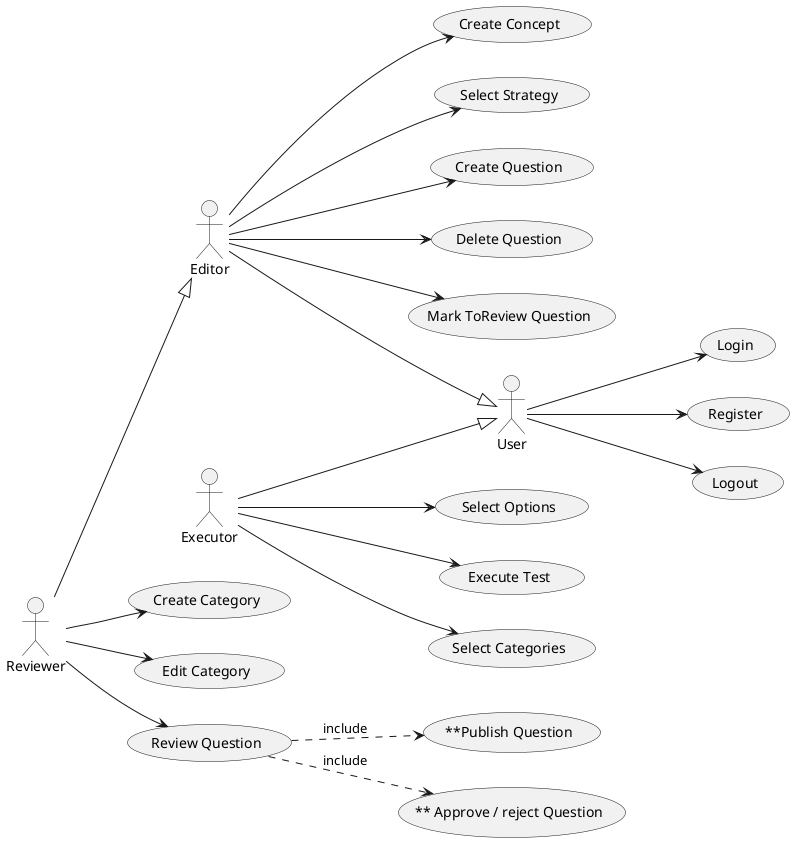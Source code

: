 @startuml useCases_app
left to right direction
actor User
actor Editor
actor Reviewer
usecase "Login" as login
usecase "Register" as register
usecase "Logout" as logout

usecase "Create Concept" as createConcept
usecase "Select Strategy" as selectStrategy
usecase "Create Question" as createQ
usecase "Delete Question" as deleteQ

usecase "Select Categories" as selectCats
usecase "Select Options" as selectOps
usecase "Execute Test" as execT

usecase "Create Category" as createCat
usecase "Edit Category" as editC
usecase "Mark ToReview Question" as markQ
usecase "** Approve / reject Question" as approveRejectA
usecase "Review Question" as reviewQ
usecase "**Publish Question" as publishQ


Editor --|> User
Reviewer --|> Editor
Executor --|> User

Editor --> createConcept
Editor --> selectStrategy
Editor --> createQ
Editor --> deleteQ
Editor --> markQ

User --> login
User --> register
User --> logout

Executor --> selectCats
Executor --> selectOps
Executor --> execT

Reviewer --> createCat
Reviewer --> editC
Reviewer --> reviewQ
    reviewQ ..> approveRejectA :include
    reviewQ ..> publishQ :include


@enduml